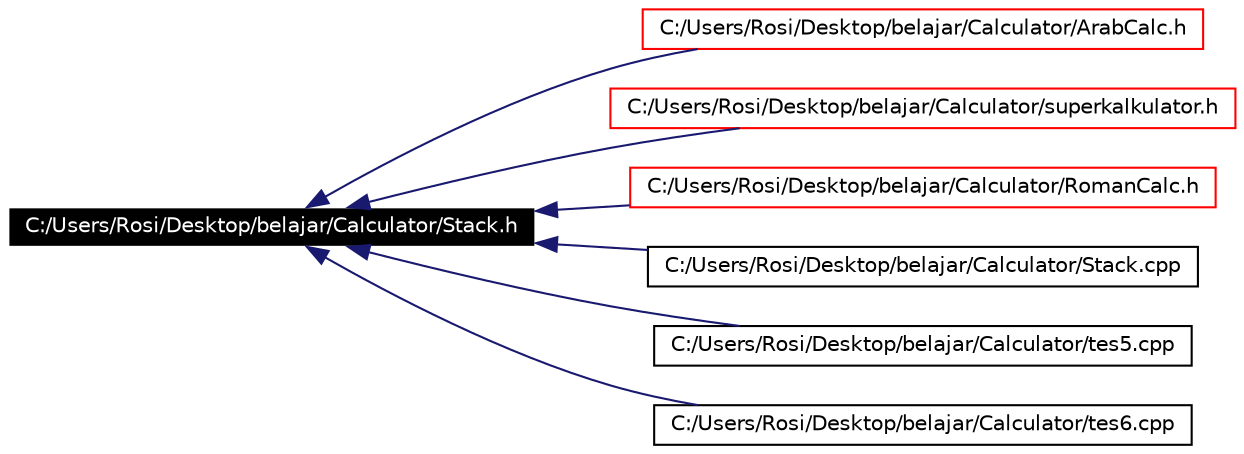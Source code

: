 digraph G
{
  bgcolor="transparent";
  edge [fontname="Helvetica",fontsize=10,labelfontname="Helvetica",labelfontsize=10];
  node [fontname="Helvetica",fontsize=10,shape=record];
  rankdir=LR;
  Node1 [label="C:/Users/Rosi/Desktop/belajar/Calculator/Stack.h",height=0.2,width=0.4,color="white", fillcolor="black", style="filled" fontcolor="white"];
  Node1 -> Node2 [dir=back,color="midnightblue",fontsize=10,style="solid"];
  Node2 [label="C:/Users/Rosi/Desktop/belajar/Calculator/ArabCalc.h",height=0.2,width=0.4,color="red",URL="$_arab_calc_8h-source.html"];
  Node1 -> Node3 [dir=back,color="midnightblue",fontsize=10,style="solid"];
  Node3 [label="C:/Users/Rosi/Desktop/belajar/Calculator/superkalkulator.h",height=0.2,width=0.4,color="red",URL="$superkalkulator_8h-source.html"];
  Node1 -> Node4 [dir=back,color="midnightblue",fontsize=10,style="solid"];
  Node4 [label="C:/Users/Rosi/Desktop/belajar/Calculator/RomanCalc.h",height=0.2,width=0.4,color="red",URL="$_roman_calc_8h-source.html"];
  Node1 -> Node5 [dir=back,color="midnightblue",fontsize=10,style="solid"];
  Node5 [label="C:/Users/Rosi/Desktop/belajar/Calculator/Stack.cpp",height=0.2,width=0.4,color="black",URL="$_stack_8cpp-source.html"];
  Node1 -> Node6 [dir=back,color="midnightblue",fontsize=10,style="solid"];
  Node6 [label="C:/Users/Rosi/Desktop/belajar/Calculator/tes5.cpp",height=0.2,width=0.4,color="black",URL="$tes5_8cpp-source.html"];
  Node1 -> Node7 [dir=back,color="midnightblue",fontsize=10,style="solid"];
  Node7 [label="C:/Users/Rosi/Desktop/belajar/Calculator/tes6.cpp",height=0.2,width=0.4,color="black",URL="$tes6_8cpp-source.html"];
}
